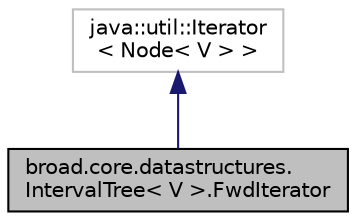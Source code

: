 digraph "broad.core.datastructures.IntervalTree&lt; V &gt;.FwdIterator"
{
  edge [fontname="Helvetica",fontsize="10",labelfontname="Helvetica",labelfontsize="10"];
  node [fontname="Helvetica",fontsize="10",shape=record];
  Node1 [label="broad.core.datastructures.\lIntervalTree\< V \>.FwdIterator",height=0.2,width=0.4,color="black", fillcolor="grey75", style="filled" fontcolor="black"];
  Node2 -> Node1 [dir="back",color="midnightblue",fontsize="10",style="solid",fontname="Helvetica"];
  Node2 [label="java::util::Iterator\l\< Node\< V \> \>",height=0.2,width=0.4,color="grey75", fillcolor="white", style="filled"];
}
